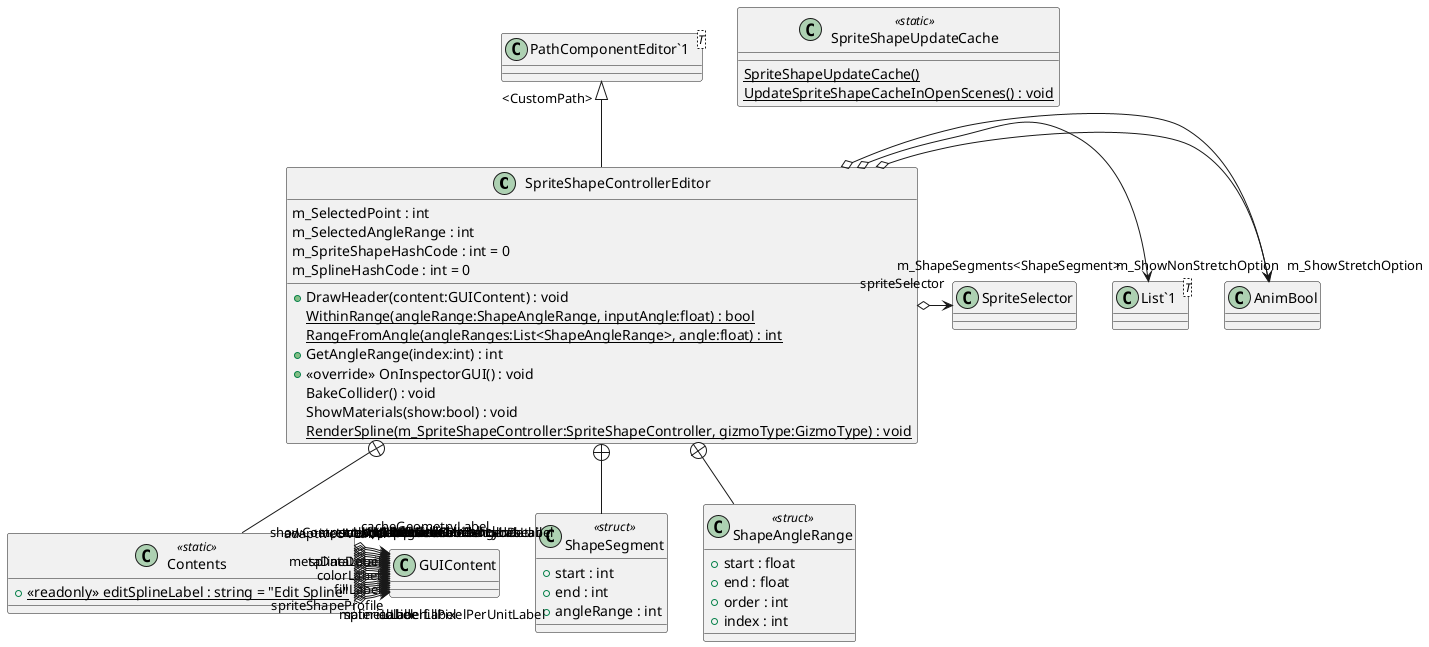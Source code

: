 @startuml
class SpriteShapeControllerEditor {
    m_SelectedPoint : int
    m_SelectedAngleRange : int
    m_SpriteShapeHashCode : int = 0
    m_SplineHashCode : int = 0
    + DrawHeader(content:GUIContent) : void
    {static} WithinRange(angleRange:ShapeAngleRange, inputAngle:float) : bool
    {static} RangeFromAngle(angleRanges:List<ShapeAngleRange>, angle:float) : int
    + GetAngleRange(index:int) : int
    + <<override>> OnInspectorGUI() : void
    BakeCollider() : void
    ShowMaterials(show:bool) : void
    {static} RenderSpline(m_SpriteShapeController:SpriteShapeController, gizmoType:GizmoType) : void
}
class SpriteShapeUpdateCache <<static>> {
    {static} SpriteShapeUpdateCache()
    {static} UpdateSpriteShapeCacheInOpenScenes() : void
}
class "PathComponentEditor`1"<T> {
}
class Contents <<static>> {
    + {static} <<readonly>> editSplineLabel : string = "Edit Spline"
}
class ShapeSegment <<struct>> {
    + start : int
    + end : int
    + angleRange : int
}
class ShapeAngleRange <<struct>> {
    + start : float
    + end : float
    + order : int
    + index : int
}
class "List`1"<T> {
}
"PathComponentEditor`1" "<CustomPath>" <|-- SpriteShapeControllerEditor
SpriteShapeControllerEditor o-> "m_ShowStretchOption" AnimBool
SpriteShapeControllerEditor o-> "m_ShowNonStretchOption" AnimBool
SpriteShapeControllerEditor o-> "m_ShapeSegments<ShapeSegment>" "List`1"
SpriteShapeControllerEditor o-> "spriteSelector" SpriteSelector
SpriteShapeControllerEditor +-- Contents
Contents o-> "splineLabel" GUIContent
Contents o-> "fillLabel" GUIContent
Contents o-> "colliderLabel" GUIContent
Contents o-> "fillPixelPerUnitLabel" GUIContent
Contents o-> "spriteShapeProfile" GUIContent
Contents o-> "materialLabel" GUIContent
Contents o-> "colorLabel" GUIContent
Contents o-> "metaDataLabel" GUIContent
Contents o-> "showComponentsLabel" GUIContent
Contents o-> "splineDetail" GUIContent
Contents o-> "openEndedLabel" GUIContent
Contents o-> "adaptiveUVLabel" GUIContent
Contents o-> "enableTangentsLabel" GUIContent
Contents o-> "worldUVLabel" GUIContent
Contents o-> "stretchUVLabel" GUIContent
Contents o-> "stretchTilingLabel" GUIContent
Contents o-> "colliderDetail" GUIContent
Contents o-> "cornerThresholdDetail" GUIContent
Contents o-> "colliderOffset" GUIContent
Contents o-> "updateColliderLabel" GUIContent
Contents o-> "optimizeColliderLabel" GUIContent
Contents o-> "optimizeGeometryLabel" GUIContent
Contents o-> "cacheGeometryLabel" GUIContent
SpriteShapeControllerEditor +-- ShapeSegment
SpriteShapeControllerEditor +-- ShapeAngleRange
@enduml
